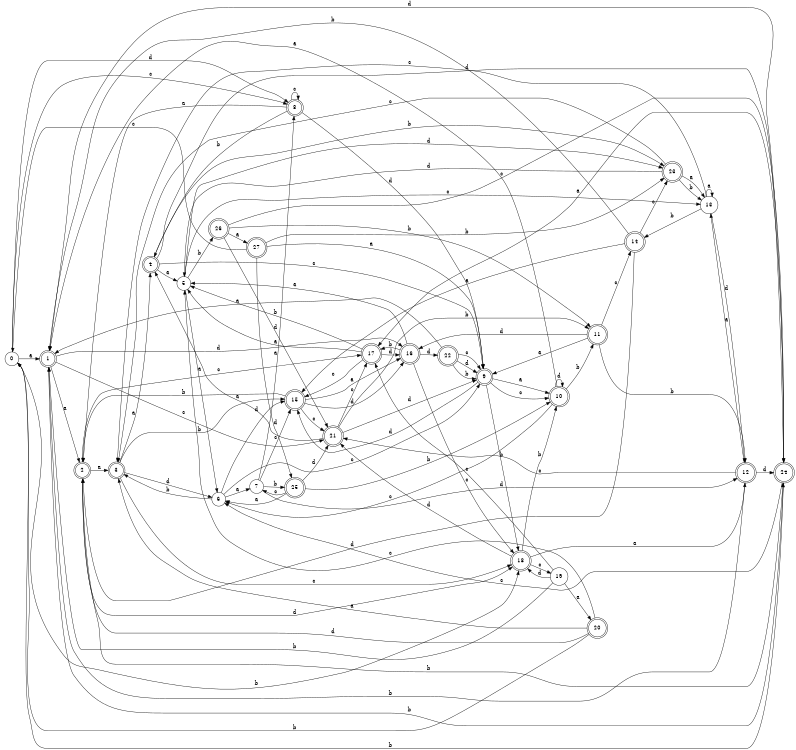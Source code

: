 digraph n23_3 {
__start0 [label="" shape="none"];

rankdir=LR;
size="8,5";

s0 [style="filled", color="black", fillcolor="white" shape="circle", label="0"];
s1 [style="rounded,filled", color="black", fillcolor="white" shape="doublecircle", label="1"];
s2 [style="rounded,filled", color="black", fillcolor="white" shape="doublecircle", label="2"];
s3 [style="rounded,filled", color="black", fillcolor="white" shape="doublecircle", label="3"];
s4 [style="rounded,filled", color="black", fillcolor="white" shape="doublecircle", label="4"];
s5 [style="filled", color="black", fillcolor="white" shape="circle", label="5"];
s6 [style="filled", color="black", fillcolor="white" shape="circle", label="6"];
s7 [style="filled", color="black", fillcolor="white" shape="circle", label="7"];
s8 [style="rounded,filled", color="black", fillcolor="white" shape="doublecircle", label="8"];
s9 [style="rounded,filled", color="black", fillcolor="white" shape="doublecircle", label="9"];
s10 [style="rounded,filled", color="black", fillcolor="white" shape="doublecircle", label="10"];
s11 [style="rounded,filled", color="black", fillcolor="white" shape="doublecircle", label="11"];
s12 [style="rounded,filled", color="black", fillcolor="white" shape="doublecircle", label="12"];
s13 [style="filled", color="black", fillcolor="white" shape="circle", label="13"];
s14 [style="rounded,filled", color="black", fillcolor="white" shape="doublecircle", label="14"];
s15 [style="rounded,filled", color="black", fillcolor="white" shape="doublecircle", label="15"];
s16 [style="rounded,filled", color="black", fillcolor="white" shape="doublecircle", label="16"];
s17 [style="rounded,filled", color="black", fillcolor="white" shape="doublecircle", label="17"];
s18 [style="rounded,filled", color="black", fillcolor="white" shape="doublecircle", label="18"];
s19 [style="filled", color="black", fillcolor="white" shape="circle", label="19"];
s20 [style="rounded,filled", color="black", fillcolor="white" shape="doublecircle", label="20"];
s21 [style="rounded,filled", color="black", fillcolor="white" shape="doublecircle", label="21"];
s22 [style="rounded,filled", color="black", fillcolor="white" shape="doublecircle", label="22"];
s23 [style="rounded,filled", color="black", fillcolor="white" shape="doublecircle", label="23"];
s24 [style="rounded,filled", color="black", fillcolor="white" shape="doublecircle", label="24"];
s25 [style="rounded,filled", color="black", fillcolor="white" shape="doublecircle", label="25"];
s26 [style="rounded,filled", color="black", fillcolor="white" shape="doublecircle", label="26"];
s27 [style="rounded,filled", color="black", fillcolor="white" shape="doublecircle", label="27"];
s0 -> s1 [label="a"];
s0 -> s18 [label="b"];
s0 -> s8 [label="c"];
s0 -> s8 [label="d"];
s1 -> s2 [label="a"];
s1 -> s24 [label="b"];
s1 -> s21 [label="c"];
s1 -> s16 [label="d"];
s2 -> s3 [label="a"];
s2 -> s24 [label="b"];
s2 -> s17 [label="c"];
s2 -> s18 [label="d"];
s3 -> s4 [label="a"];
s3 -> s15 [label="b"];
s3 -> s18 [label="c"];
s3 -> s6 [label="d"];
s4 -> s5 [label="a"];
s4 -> s23 [label="b"];
s4 -> s9 [label="c"];
s4 -> s24 [label="d"];
s5 -> s6 [label="a"];
s5 -> s26 [label="b"];
s5 -> s13 [label="c"];
s5 -> s23 [label="d"];
s6 -> s7 [label="a"];
s6 -> s3 [label="b"];
s6 -> s9 [label="c"];
s6 -> s15 [label="d"];
s7 -> s8 [label="a"];
s7 -> s25 [label="b"];
s7 -> s15 [label="c"];
s7 -> s12 [label="d"];
s8 -> s2 [label="a"];
s8 -> s4 [label="b"];
s8 -> s8 [label="c"];
s8 -> s9 [label="d"];
s9 -> s10 [label="a"];
s9 -> s18 [label="b"];
s9 -> s10 [label="c"];
s9 -> s15 [label="d"];
s10 -> s1 [label="a"];
s10 -> s11 [label="b"];
s10 -> s6 [label="c"];
s10 -> s10 [label="d"];
s11 -> s9 [label="a"];
s11 -> s12 [label="b"];
s11 -> s14 [label="c"];
s11 -> s16 [label="d"];
s12 -> s13 [label="a"];
s12 -> s1 [label="b"];
s12 -> s21 [label="c"];
s12 -> s24 [label="d"];
s13 -> s13 [label="a"];
s13 -> s14 [label="b"];
s13 -> s3 [label="c"];
s13 -> s12 [label="d"];
s14 -> s15 [label="a"];
s14 -> s1 [label="b"];
s14 -> s23 [label="c"];
s14 -> s2 [label="d"];
s15 -> s16 [label="a"];
s15 -> s2 [label="b"];
s15 -> s21 [label="c"];
s15 -> s16 [label="d"];
s16 -> s5 [label="a"];
s16 -> s17 [label="b"];
s16 -> s18 [label="c"];
s16 -> s22 [label="d"];
s17 -> s5 [label="a"];
s17 -> s5 [label="b"];
s17 -> s15 [label="c"];
s17 -> s16 [label="d"];
s18 -> s12 [label="a"];
s18 -> s10 [label="b"];
s18 -> s19 [label="c"];
s18 -> s21 [label="d"];
s19 -> s20 [label="a"];
s19 -> s1 [label="b"];
s19 -> s17 [label="c"];
s19 -> s18 [label="d"];
s20 -> s3 [label="a"];
s20 -> s0 [label="b"];
s20 -> s5 [label="c"];
s20 -> s2 [label="d"];
s21 -> s4 [label="a"];
s21 -> s11 [label="b"];
s21 -> s17 [label="c"];
s21 -> s9 [label="d"];
s22 -> s1 [label="a"];
s22 -> s9 [label="b"];
s22 -> s9 [label="c"];
s22 -> s9 [label="d"];
s23 -> s13 [label="a"];
s23 -> s13 [label="b"];
s23 -> s3 [label="c"];
s23 -> s5 [label="d"];
s24 -> s17 [label="a"];
s24 -> s0 [label="b"];
s24 -> s6 [label="c"];
s24 -> s1 [label="d"];
s25 -> s6 [label="a"];
s25 -> s10 [label="b"];
s25 -> s7 [label="c"];
s25 -> s21 [label="d"];
s26 -> s27 [label="a"];
s26 -> s11 [label="b"];
s26 -> s24 [label="c"];
s26 -> s21 [label="d"];
s27 -> s9 [label="a"];
s27 -> s23 [label="b"];
s27 -> s0 [label="c"];
s27 -> s25 [label="d"];

}